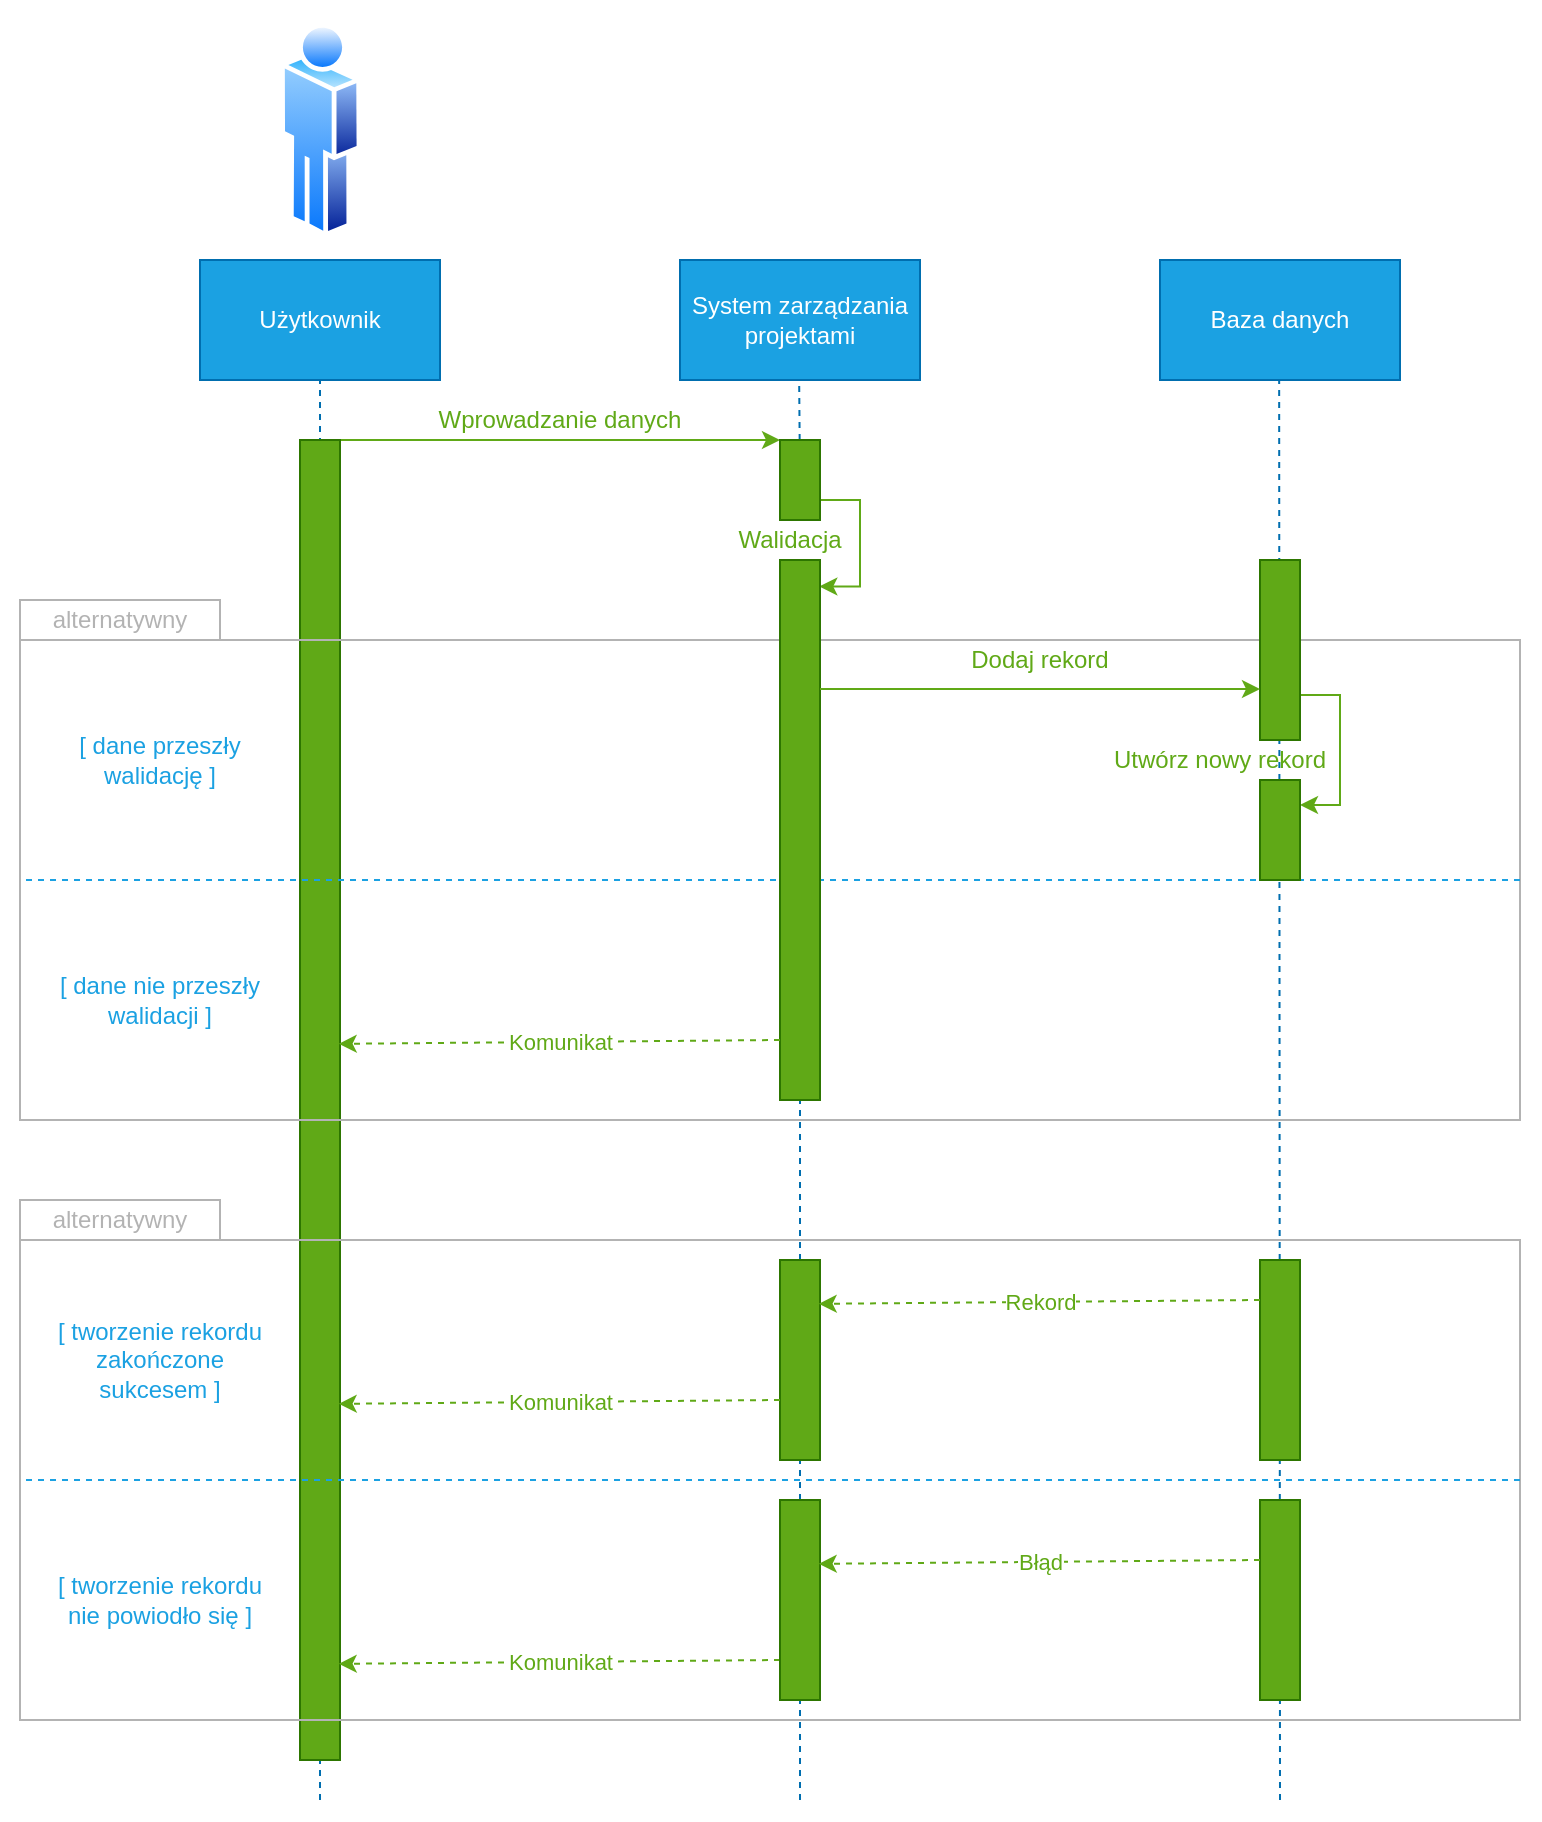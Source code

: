 <mxfile version="14.6.13" type="device"><diagram id="uWRWeX2dB7ZUjr54-6JK" name="Strona-1"><mxGraphModel dx="1024" dy="592" grid="1" gridSize="10" guides="1" tooltips="1" connect="1" arrows="1" fold="1" page="1" pageScale="1" pageWidth="827" pageHeight="1169" math="0" shadow="0"><root><mxCell id="0"/><mxCell id="1" parent="0"/><mxCell id="P2AK0GDpLCJE1MMUJU8--4" value="Użytkownik" style="rounded=0;whiteSpace=wrap;html=1;fillColor=#1ba1e2;strokeColor=#006EAF;fontColor=#ffffff;" parent="1" vertex="1"><mxGeometry x="120" y="170" width="120" height="60" as="geometry"/></mxCell><mxCell id="P2AK0GDpLCJE1MMUJU8--5" value="System zarządzania projektami" style="rounded=0;whiteSpace=wrap;html=1;fillColor=#1ba1e2;strokeColor=#006EAF;fontColor=#ffffff;" parent="1" vertex="1"><mxGeometry x="360" y="170" width="120" height="60" as="geometry"/></mxCell><mxCell id="P2AK0GDpLCJE1MMUJU8--6" value="Baza danych" style="rounded=0;whiteSpace=wrap;html=1;fillColor=#1ba1e2;strokeColor=#006EAF;fontColor=#ffffff;" parent="1" vertex="1"><mxGeometry x="600" y="170" width="120" height="60" as="geometry"/></mxCell><mxCell id="P2AK0GDpLCJE1MMUJU8--8" value="" style="endArrow=none;dashed=1;html=1;entryX=0.5;entryY=1;entryDx=0;entryDy=0;fillColor=#1ba1e2;strokeColor=#006EAF;" parent="1" target="P2AK0GDpLCJE1MMUJU8--4" edge="1"><mxGeometry width="50" height="50" relative="1" as="geometry"><mxPoint x="180" y="940" as="sourcePoint"/><mxPoint x="440" y="100" as="targetPoint"/></mxGeometry></mxCell><mxCell id="P2AK0GDpLCJE1MMUJU8--40" style="edgeStyle=orthogonalEdgeStyle;rounded=0;orthogonalLoop=1;jettySize=auto;html=1;exitX=1;exitY=0;exitDx=0;exitDy=0;entryX=0;entryY=0;entryDx=0;entryDy=0;fontColor=#1BA1E2;fillColor=#60a917;strokeColor=#60A917;" parent="1" source="P2AK0GDpLCJE1MMUJU8--12" target="P2AK0GDpLCJE1MMUJU8--36" edge="1"><mxGeometry relative="1" as="geometry"><Array as="points"><mxPoint x="290" y="260"/><mxPoint x="290" y="260"/></Array></mxGeometry></mxCell><mxCell id="P2AK0GDpLCJE1MMUJU8--12" value="" style="rounded=0;whiteSpace=wrap;html=1;fillColor=#60a917;strokeColor=#2D7600;fontColor=#ffffff;" parent="1" vertex="1"><mxGeometry x="170" y="260" width="20" height="660" as="geometry"/></mxCell><mxCell id="P2AK0GDpLCJE1MMUJU8--16" value="" style="shape=folder;fontStyle=1;spacingTop=10;tabWidth=100;tabHeight=20;tabPosition=left;html=1;fillColor=none;strokeColor=#B3B3B3;" parent="1" vertex="1"><mxGeometry x="30" y="340" width="750" height="260" as="geometry"/></mxCell><mxCell id="P2AK0GDpLCJE1MMUJU8--17" value="alternatywny" style="text;html=1;strokeColor=none;fillColor=none;align=center;verticalAlign=middle;whiteSpace=wrap;rounded=0;fontColor=#B3B3B3;" parent="1" vertex="1"><mxGeometry x="30" y="340" width="100" height="20" as="geometry"/></mxCell><mxCell id="P2AK0GDpLCJE1MMUJU8--20" value="[ dane przeszły walidację ]" style="text;html=1;strokeColor=none;fillColor=none;align=center;verticalAlign=middle;whiteSpace=wrap;rounded=0;fontColor=#1BA1E2;" parent="1" vertex="1"><mxGeometry x="40" y="370" width="120" height="100" as="geometry"/></mxCell><mxCell id="P2AK0GDpLCJE1MMUJU8--27" value="" style="endArrow=none;dashed=1;html=1;entryX=0;entryY=0;entryDx=0;entryDy=140;entryPerimeter=0;exitX=0;exitY=0;exitDx=750;exitDy=140;exitPerimeter=0;strokeColor=#1BA1E2;" parent="1" source="P2AK0GDpLCJE1MMUJU8--16" target="P2AK0GDpLCJE1MMUJU8--16" edge="1"><mxGeometry width="50" height="50" relative="1" as="geometry"><mxPoint x="340" y="1340" as="sourcePoint"/><mxPoint x="340" y="810" as="targetPoint"/></mxGeometry></mxCell><mxCell id="P2AK0GDpLCJE1MMUJU8--28" value="[ dane nie przeszły walidacji ]" style="text;html=1;strokeColor=none;fillColor=none;align=center;verticalAlign=middle;whiteSpace=wrap;rounded=0;fontColor=#1BA1E2;" parent="1" vertex="1"><mxGeometry x="40" y="490" width="120" height="100" as="geometry"/></mxCell><mxCell id="P2AK0GDpLCJE1MMUJU8--30" value="" style="aspect=fixed;perimeter=ellipsePerimeter;html=1;align=center;shadow=0;dashed=0;spacingTop=3;image;image=img/lib/active_directory/user.svg;fontColor=#1BA1E2;strokeColor=#1BA1E2;fillColor=#1BA1E2;" parent="1" vertex="1"><mxGeometry x="160" y="50" width="40.7" height="110" as="geometry"/></mxCell><mxCell id="P2AK0GDpLCJE1MMUJU8--34" value="" style="endArrow=none;dashed=1;html=1;entryX=0.5;entryY=1;entryDx=0;entryDy=0;fillColor=#1ba1e2;strokeColor=#006EAF;startArrow=none;" parent="1" source="P2AK0GDpLCJE1MMUJU8--36" edge="1"><mxGeometry width="50" height="50" relative="1" as="geometry"><mxPoint x="419.58" y="760" as="sourcePoint"/><mxPoint x="419.58" y="230" as="targetPoint"/></mxGeometry></mxCell><mxCell id="P2AK0GDpLCJE1MMUJU8--35" value="" style="endArrow=none;dashed=1;html=1;entryX=0.5;entryY=1;entryDx=0;entryDy=0;fillColor=#1ba1e2;strokeColor=#006EAF;" parent="1" edge="1"><mxGeometry width="50" height="50" relative="1" as="geometry"><mxPoint x="660" y="940" as="sourcePoint"/><mxPoint x="659.58" y="230" as="targetPoint"/></mxGeometry></mxCell><mxCell id="P2AK0GDpLCJE1MMUJU8--42" style="edgeStyle=orthogonalEdgeStyle;rounded=0;orthogonalLoop=1;jettySize=auto;html=1;exitX=1;exitY=0.75;exitDx=0;exitDy=0;entryX=0.983;entryY=0.049;entryDx=0;entryDy=0;entryPerimeter=0;fontColor=#60A917;strokeColor=#60A917;" parent="1" source="P2AK0GDpLCJE1MMUJU8--36" target="P2AK0GDpLCJE1MMUJU8--39" edge="1"><mxGeometry relative="1" as="geometry"/></mxCell><mxCell id="P2AK0GDpLCJE1MMUJU8--36" value="" style="rounded=0;whiteSpace=wrap;html=1;fillColor=#60a917;strokeColor=#2D7600;fontColor=#ffffff;" parent="1" vertex="1"><mxGeometry x="410" y="260" width="20" height="40" as="geometry"/></mxCell><mxCell id="P2AK0GDpLCJE1MMUJU8--37" value="" style="endArrow=none;dashed=1;html=1;entryX=0.5;entryY=0;entryDx=0;entryDy=0;fillColor=#1ba1e2;strokeColor=#006EAF;" parent="1" target="P2AK0GDpLCJE1MMUJU8--39" edge="1"><mxGeometry width="50" height="50" relative="1" as="geometry"><mxPoint x="420" y="940" as="sourcePoint"/><mxPoint x="419.58" y="230" as="targetPoint"/></mxGeometry></mxCell><mxCell id="hVIPfuZD-wpcAhSE58yl-13" style="edgeStyle=orthogonalEdgeStyle;rounded=0;orthogonalLoop=1;jettySize=auto;html=1;exitX=1;exitY=0.75;exitDx=0;exitDy=0;entryX=1;entryY=0.25;entryDx=0;entryDy=0;fillColor=#60a917;strokeColor=#60A917;" edge="1" parent="1" source="P2AK0GDpLCJE1MMUJU8--38" target="hVIPfuZD-wpcAhSE58yl-4"><mxGeometry relative="1" as="geometry"/></mxCell><mxCell id="P2AK0GDpLCJE1MMUJU8--38" value="" style="rounded=0;whiteSpace=wrap;html=1;fillColor=#60a917;strokeColor=#2D7600;fontColor=#ffffff;" parent="1" vertex="1"><mxGeometry x="650" y="320" width="20" height="90" as="geometry"/></mxCell><mxCell id="P2AK0GDpLCJE1MMUJU8--39" value="" style="rounded=0;whiteSpace=wrap;html=1;fillColor=#60a917;strokeColor=#2D7600;fontColor=#ffffff;" parent="1" vertex="1"><mxGeometry x="410" y="320" width="20" height="270" as="geometry"/></mxCell><mxCell id="P2AK0GDpLCJE1MMUJU8--41" value="Wprowadzanie danych" style="text;html=1;strokeColor=none;fillColor=none;align=center;verticalAlign=middle;whiteSpace=wrap;rounded=0;fontColor=#60A917;" parent="1" vertex="1"><mxGeometry x="190" y="240" width="220" height="20" as="geometry"/></mxCell><mxCell id="P2AK0GDpLCJE1MMUJU8--43" value="Walidacja" style="text;html=1;strokeColor=none;fillColor=none;align=center;verticalAlign=middle;whiteSpace=wrap;rounded=0;fontColor=#60A917;" parent="1" vertex="1"><mxGeometry x="380" y="300" width="70" height="20" as="geometry"/></mxCell><mxCell id="P2AK0GDpLCJE1MMUJU8--59" value="" style="rounded=0;whiteSpace=wrap;html=1;fontColor=#60A917;fillColor=none;strokeColor=none;" parent="1" vertex="1"><mxGeometry x="20" y="40" width="770" height="910" as="geometry"/></mxCell><mxCell id="hVIPfuZD-wpcAhSE58yl-4" value="" style="rounded=0;whiteSpace=wrap;html=1;fillColor=#60a917;strokeColor=#2D7600;fontColor=#ffffff;" vertex="1" parent="1"><mxGeometry x="650" y="430" width="20" height="50" as="geometry"/></mxCell><mxCell id="hVIPfuZD-wpcAhSE58yl-11" style="edgeStyle=orthogonalEdgeStyle;rounded=0;orthogonalLoop=1;jettySize=auto;html=1;exitX=1;exitY=0;exitDx=0;exitDy=0;entryX=0;entryY=0;entryDx=0;entryDy=0;fontColor=#1BA1E2;fillColor=#60a917;strokeColor=#60A917;" edge="1" parent="1"><mxGeometry relative="1" as="geometry"><Array as="points"><mxPoint x="530" y="384.5"/><mxPoint x="530" y="384.5"/></Array><mxPoint x="430" y="384.5" as="sourcePoint"/><mxPoint x="650" y="384.5" as="targetPoint"/></mxGeometry></mxCell><mxCell id="hVIPfuZD-wpcAhSE58yl-12" value="Dodaj rekord" style="text;html=1;strokeColor=none;fillColor=none;align=center;verticalAlign=middle;whiteSpace=wrap;rounded=0;fontColor=#60A917;" vertex="1" parent="1"><mxGeometry x="430" y="360" width="220" height="20" as="geometry"/></mxCell><mxCell id="hVIPfuZD-wpcAhSE58yl-14" value="Utwórz nowy rekord" style="text;html=1;strokeColor=none;fillColor=none;align=center;verticalAlign=middle;whiteSpace=wrap;rounded=0;fontColor=#60A917;" vertex="1" parent="1"><mxGeometry x="570" y="410" width="120" height="20" as="geometry"/></mxCell><mxCell id="hVIPfuZD-wpcAhSE58yl-16" value="" style="endArrow=classic;html=1;dashed=1;fontColor=#60A917;strokeColor=#60A917;exitX=0.083;exitY=0.487;exitDx=0;exitDy=0;exitPerimeter=0;entryX=1.05;entryY=0.413;entryDx=0;entryDy=0;entryPerimeter=0;" edge="1" parent="1"><mxGeometry relative="1" as="geometry"><mxPoint x="410.0" y="560" as="sourcePoint"/><mxPoint x="189.34" y="561.92" as="targetPoint"/></mxGeometry></mxCell><mxCell id="hVIPfuZD-wpcAhSE58yl-17" value="Komunikat" style="edgeLabel;resizable=0;html=1;align=center;verticalAlign=middle;fontColor=#60A917;" connectable="0" vertex="1" parent="hVIPfuZD-wpcAhSE58yl-16"><mxGeometry relative="1" as="geometry"/></mxCell><mxCell id="hVIPfuZD-wpcAhSE58yl-18" value="" style="shape=folder;fontStyle=1;spacingTop=10;tabWidth=100;tabHeight=20;tabPosition=left;html=1;fillColor=none;strokeColor=#B3B3B3;" vertex="1" parent="1"><mxGeometry x="30" y="640" width="750" height="260" as="geometry"/></mxCell><mxCell id="hVIPfuZD-wpcAhSE58yl-19" value="alternatywny" style="text;html=1;strokeColor=none;fillColor=none;align=center;verticalAlign=middle;whiteSpace=wrap;rounded=0;fontColor=#B3B3B3;" vertex="1" parent="1"><mxGeometry x="30" y="640" width="100" height="20" as="geometry"/></mxCell><mxCell id="hVIPfuZD-wpcAhSE58yl-20" value="[ tworzenie rekordu zakończone sukcesem ]" style="text;html=1;strokeColor=none;fillColor=none;align=center;verticalAlign=middle;whiteSpace=wrap;rounded=0;fontColor=#1BA1E2;" vertex="1" parent="1"><mxGeometry x="40" y="670" width="120" height="100" as="geometry"/></mxCell><mxCell id="hVIPfuZD-wpcAhSE58yl-21" value="" style="endArrow=none;dashed=1;html=1;entryX=0;entryY=0;entryDx=0;entryDy=140;entryPerimeter=0;exitX=0;exitY=0;exitDx=750;exitDy=140;exitPerimeter=0;strokeColor=#1BA1E2;" edge="1" parent="1" source="hVIPfuZD-wpcAhSE58yl-18" target="hVIPfuZD-wpcAhSE58yl-18"><mxGeometry width="50" height="50" relative="1" as="geometry"><mxPoint x="340" y="1640" as="sourcePoint"/><mxPoint x="340" y="1110" as="targetPoint"/></mxGeometry></mxCell><mxCell id="hVIPfuZD-wpcAhSE58yl-22" value="[ tworzenie rekordu nie powiodło się ]" style="text;html=1;strokeColor=none;fillColor=none;align=center;verticalAlign=middle;whiteSpace=wrap;rounded=0;fontColor=#1BA1E2;" vertex="1" parent="1"><mxGeometry x="40" y="790" width="120" height="100" as="geometry"/></mxCell><mxCell id="hVIPfuZD-wpcAhSE58yl-24" value="" style="rounded=0;whiteSpace=wrap;html=1;fillColor=#60a917;strokeColor=#2D7600;fontColor=#ffffff;" vertex="1" parent="1"><mxGeometry x="650" y="670" width="20" height="100" as="geometry"/></mxCell><mxCell id="hVIPfuZD-wpcAhSE58yl-28" value="" style="endArrow=classic;html=1;dashed=1;fontColor=#60A917;strokeColor=#60A917;exitX=0.083;exitY=0.487;exitDx=0;exitDy=0;exitPerimeter=0;entryX=1.05;entryY=0.413;entryDx=0;entryDy=0;entryPerimeter=0;" edge="1" parent="1"><mxGeometry relative="1" as="geometry"><mxPoint x="410" y="870" as="sourcePoint"/><mxPoint x="189.34" y="871.92" as="targetPoint"/></mxGeometry></mxCell><mxCell id="hVIPfuZD-wpcAhSE58yl-29" value="Komunikat" style="edgeLabel;resizable=0;html=1;align=center;verticalAlign=middle;fontColor=#60A917;" connectable="0" vertex="1" parent="hVIPfuZD-wpcAhSE58yl-28"><mxGeometry relative="1" as="geometry"/></mxCell><mxCell id="hVIPfuZD-wpcAhSE58yl-30" value="" style="rounded=0;whiteSpace=wrap;html=1;fillColor=#60a917;strokeColor=#2D7600;fontColor=#ffffff;" vertex="1" parent="1"><mxGeometry x="410" y="670" width="20" height="100" as="geometry"/></mxCell><mxCell id="hVIPfuZD-wpcAhSE58yl-31" value="" style="rounded=0;whiteSpace=wrap;html=1;fillColor=#60a917;strokeColor=#2D7600;fontColor=#ffffff;" vertex="1" parent="1"><mxGeometry x="410" y="790" width="20" height="100" as="geometry"/></mxCell><mxCell id="hVIPfuZD-wpcAhSE58yl-32" value="" style="rounded=0;whiteSpace=wrap;html=1;fillColor=#60a917;strokeColor=#2D7600;fontColor=#ffffff;" vertex="1" parent="1"><mxGeometry x="650" y="790" width="20" height="100" as="geometry"/></mxCell><mxCell id="hVIPfuZD-wpcAhSE58yl-33" value="" style="endArrow=classic;html=1;dashed=1;fontColor=#60A917;strokeColor=#60A917;exitX=0.083;exitY=0.487;exitDx=0;exitDy=0;exitPerimeter=0;entryX=1.05;entryY=0.413;entryDx=0;entryDy=0;entryPerimeter=0;" edge="1" parent="1"><mxGeometry relative="1" as="geometry"><mxPoint x="650.0" y="820" as="sourcePoint"/><mxPoint x="429.34" y="821.92" as="targetPoint"/></mxGeometry></mxCell><mxCell id="hVIPfuZD-wpcAhSE58yl-34" value="Błąd" style="edgeLabel;resizable=0;html=1;align=center;verticalAlign=middle;fontColor=#60A917;" connectable="0" vertex="1" parent="hVIPfuZD-wpcAhSE58yl-33"><mxGeometry relative="1" as="geometry"/></mxCell><mxCell id="hVIPfuZD-wpcAhSE58yl-35" value="" style="endArrow=classic;html=1;dashed=1;fontColor=#60A917;strokeColor=#60A917;exitX=0.083;exitY=0.487;exitDx=0;exitDy=0;exitPerimeter=0;entryX=1.05;entryY=0.413;entryDx=0;entryDy=0;entryPerimeter=0;" edge="1" parent="1"><mxGeometry relative="1" as="geometry"><mxPoint x="410" y="740" as="sourcePoint"/><mxPoint x="189.34" y="741.92" as="targetPoint"/></mxGeometry></mxCell><mxCell id="hVIPfuZD-wpcAhSE58yl-36" value="Komunikat" style="edgeLabel;resizable=0;html=1;align=center;verticalAlign=middle;fontColor=#60A917;" connectable="0" vertex="1" parent="hVIPfuZD-wpcAhSE58yl-35"><mxGeometry relative="1" as="geometry"/></mxCell><mxCell id="hVIPfuZD-wpcAhSE58yl-37" value="" style="endArrow=classic;html=1;dashed=1;fontColor=#60A917;strokeColor=#60A917;exitX=0.083;exitY=0.487;exitDx=0;exitDy=0;exitPerimeter=0;entryX=1.05;entryY=0.413;entryDx=0;entryDy=0;entryPerimeter=0;" edge="1" parent="1"><mxGeometry relative="1" as="geometry"><mxPoint x="650.0" y="690" as="sourcePoint"/><mxPoint x="429.34" y="691.92" as="targetPoint"/></mxGeometry></mxCell><mxCell id="hVIPfuZD-wpcAhSE58yl-38" value="Rekord" style="edgeLabel;resizable=0;html=1;align=center;verticalAlign=middle;fontColor=#60A917;" connectable="0" vertex="1" parent="hVIPfuZD-wpcAhSE58yl-37"><mxGeometry relative="1" as="geometry"/></mxCell></root></mxGraphModel></diagram></mxfile>